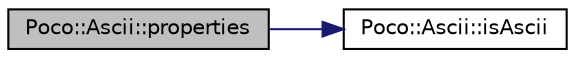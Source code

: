 digraph "Poco::Ascii::properties"
{
 // LATEX_PDF_SIZE
  edge [fontname="Helvetica",fontsize="10",labelfontname="Helvetica",labelfontsize="10"];
  node [fontname="Helvetica",fontsize="10",shape=record];
  rankdir="LR";
  Node1 [label="Poco::Ascii::properties",height=0.2,width=0.4,color="black", fillcolor="grey75", style="filled", fontcolor="black",tooltip=" "];
  Node1 -> Node2 [color="midnightblue",fontsize="10",style="solid"];
  Node2 [label="Poco::Ascii::isAscii",height=0.2,width=0.4,color="black", fillcolor="white", style="filled",URL="$classPoco_1_1Ascii.html#a0f6a764502a6adde5d140fd43b5a3561",tooltip=" "];
}
